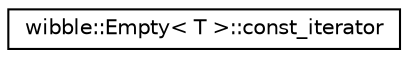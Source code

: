 digraph G
{
  edge [fontname="Helvetica",fontsize="10",labelfontname="Helvetica",labelfontsize="10"];
  node [fontname="Helvetica",fontsize="10",shape=record];
  rankdir="LR";
  Node1 [label="wibble::Empty\< T \>::const_iterator",height=0.2,width=0.4,color="black", fillcolor="white", style="filled",URL="$classwibble_1_1Empty_1_1const__iterator.html"];
}
